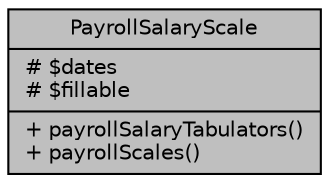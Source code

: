 digraph "PayrollSalaryScale"
{
 // LATEX_PDF_SIZE
  bgcolor="transparent";
  edge [fontname="Helvetica",fontsize="10",labelfontname="Helvetica",labelfontsize="10"];
  node [fontname="Helvetica",fontsize="10",shape=record];
  Node1 [label="{PayrollSalaryScale\n|# $dates\l# $fillable\l|+ payrollSalaryTabulators()\l+ payrollScales()\l}",height=0.2,width=0.4,color="black", fillcolor="grey75", style="filled", fontcolor="black",tooltip="Datos de las escalas o niveles de un escalafón."];
}
